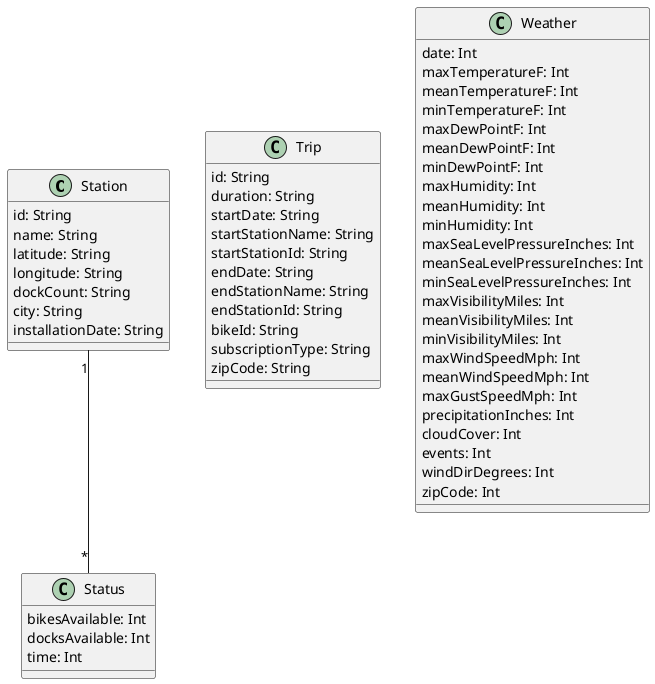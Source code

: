 @startuml "Bike1"


class Station{
  id: String
  name: String
  latitude: String
  longitude: String
  dockCount: String
  city: String
  installationDate: String
}

class Status{
  bikesAvailable: Int
  docksAvailable: Int
  time: Int
}

class Trip{
  id: String
  duration: String
  startDate: String
  startStationName: String
  startStationId: String
  endDate: String
  endStationName: String
  endStationId: String
  bikeId: String
  subscriptionType: String
  zipCode: String
}

class Weather{
  date: Int
  maxTemperatureF: Int
  meanTemperatureF: Int
  minTemperatureF: Int
  maxDewPointF: Int
  meanDewPointF: Int
  minDewPointF: Int
  maxHumidity: Int
  meanHumidity: Int
  minHumidity: Int
  maxSeaLevelPressureInches: Int
  meanSeaLevelPressureInches: Int
  minSeaLevelPressureInches: Int
  maxVisibilityMiles: Int
  meanVisibilityMiles: Int
  minVisibilityMiles: Int
  maxWindSpeedMph: Int
  meanWindSpeedMph: Int
  maxGustSpeedMph: Int
  precipitationInches: Int
  cloudCover: Int
  events: Int
  windDirDegrees: Int
  zipCode: Int
}



Station "1" -- "*" Status


@enduml